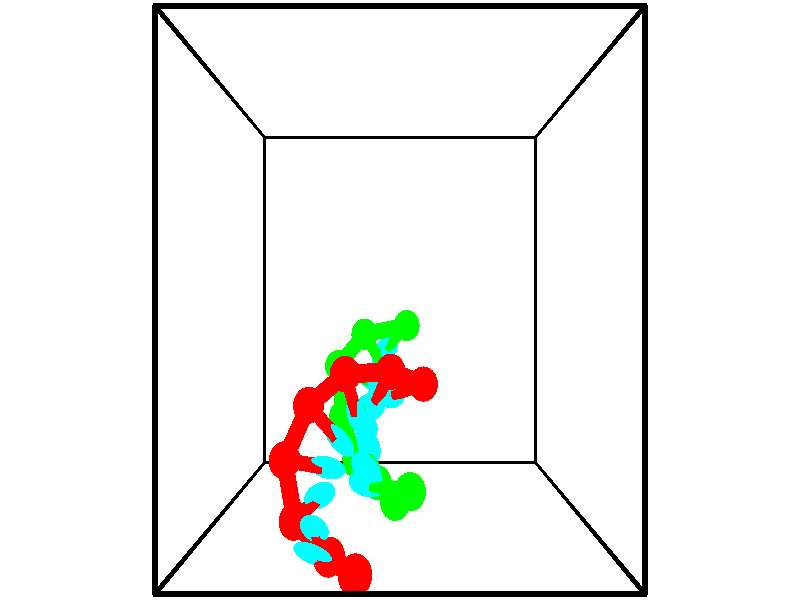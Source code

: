 // switches for output
#declare DRAW_BASES = 1; // possible values are 0, 1; only relevant for DNA ribbons
#declare DRAW_BASES_TYPE = 3; // possible values are 1, 2, 3; only relevant for DNA ribbons
#declare DRAW_FOG = 0; // set to 1 to enable fog

#include "colors.inc"

#include "transforms.inc"
background { rgb <1, 1, 1>}

#default {
   normal{
       ripples 0.25
       frequency 0.20
       turbulence 0.2
       lambda 5
   }
	finish {
		phong 0.1
		phong_size 40.
	}
}

// original window dimensions: 1024x640


// camera settings

camera {
	sky <-0, 1, 0>
	up <-0, 1, 0>
	right 1.6 * <1, 0, 0>
	location <2.5, 2.5, 11.1562>
	look_at <2.5, 2.5, 2.5>
	direction <0, 0, -8.6562>
	angle 67.0682
}


# declare cpy_camera_pos = <2.5, 2.5, 11.1562>;
# if (DRAW_FOG = 1)
fog {
	fog_type 2
	up vnormalize(cpy_camera_pos)
	color rgbt<1,1,1,0.3>
	distance 1e-5
	fog_alt 3e-3
	fog_offset 4
}
# end


// LIGHTS

# declare lum = 6;
global_settings {
	ambient_light rgb lum * <0.05, 0.05, 0.05>
	max_trace_level 15
}# declare cpy_direct_light_amount = 0.25;
light_source
{	1000 * <-1, -1, 1>,
	rgb lum * cpy_direct_light_amount
	parallel
}

light_source
{	1000 * <1, 1, -1>,
	rgb lum * cpy_direct_light_amount
	parallel
}

// strand 0

// nucleotide -1

// particle -1
sphere {
	<1.843517, -0.849732, 2.340613> 0.250000
	pigment { color rgbt <1,0,0,0> }
	no_shadow
}
cylinder {
	<1.509457, -0.664232, 2.458906>,  <1.309020, -0.552932, 2.529882>, 0.100000
	pigment { color rgbt <1,0,0,0> }
	no_shadow
}
cylinder {
	<1.509457, -0.664232, 2.458906>,  <1.843517, -0.849732, 2.340613>, 0.100000
	pigment { color rgbt <1,0,0,0> }
	no_shadow
}

// particle -1
sphere {
	<1.509457, -0.664232, 2.458906> 0.100000
	pigment { color rgbt <1,0,0,0> }
	no_shadow
}
sphere {
	0, 1
	scale<0.080000,0.200000,0.300000>
	matrix <0.133820, 0.692843, -0.708562,
		-0.533493, -0.552182, -0.640688,
		-0.835151, 0.463749, 0.295734,
		1.258911, -0.525107, 2.547626>
	pigment { color rgbt <0,1,1,0> }
	no_shadow
}
cylinder {
	<1.395125, -0.825860, 1.780341>,  <1.843517, -0.849732, 2.340613>, 0.130000
	pigment { color rgbt <1,0,0,0> }
	no_shadow
}

// nucleotide -1

// particle -1
sphere {
	<1.395125, -0.825860, 1.780341> 0.250000
	pigment { color rgbt <1,0,0,0> }
	no_shadow
}
cylinder {
	<1.303825, -0.536409, 2.040884>,  <1.249045, -0.362739, 2.197210>, 0.100000
	pigment { color rgbt <1,0,0,0> }
	no_shadow
}
cylinder {
	<1.303825, -0.536409, 2.040884>,  <1.395125, -0.825860, 1.780341>, 0.100000
	pigment { color rgbt <1,0,0,0> }
	no_shadow
}

// particle -1
sphere {
	<1.303825, -0.536409, 2.040884> 0.100000
	pigment { color rgbt <1,0,0,0> }
	no_shadow
}
sphere {
	0, 1
	scale<0.080000,0.200000,0.300000>
	matrix <0.029066, 0.673784, -0.738357,
		-0.973169, -0.149597, -0.174823,
		-0.228249, 0.723627, 0.651357,
		1.235350, -0.319321, 2.236291>
	pigment { color rgbt <0,1,1,0> }
	no_shadow
}
cylinder {
	<0.819124, -0.438408, 1.523284>,  <1.395125, -0.825860, 1.780341>, 0.130000
	pigment { color rgbt <1,0,0,0> }
	no_shadow
}

// nucleotide -1

// particle -1
sphere {
	<0.819124, -0.438408, 1.523284> 0.250000
	pigment { color rgbt <1,0,0,0> }
	no_shadow
}
cylinder {
	<1.072414, -0.195305, 1.714973>,  <1.224389, -0.049443, 1.829987>, 0.100000
	pigment { color rgbt <1,0,0,0> }
	no_shadow
}
cylinder {
	<1.072414, -0.195305, 1.714973>,  <0.819124, -0.438408, 1.523284>, 0.100000
	pigment { color rgbt <1,0,0,0> }
	no_shadow
}

// particle -1
sphere {
	<1.072414, -0.195305, 1.714973> 0.100000
	pigment { color rgbt <1,0,0,0> }
	no_shadow
}
sphere {
	0, 1
	scale<0.080000,0.200000,0.300000>
	matrix <0.002425, 0.617618, -0.786474,
		-0.773963, 0.499178, 0.389618,
		0.633226, 0.607757, 0.479224,
		1.262382, -0.012978, 1.858741>
	pigment { color rgbt <0,1,1,0> }
	no_shadow
}
cylinder {
	<0.643875, 0.354045, 1.450941>,  <0.819124, -0.438408, 1.523284>, 0.130000
	pigment { color rgbt <1,0,0,0> }
	no_shadow
}

// nucleotide -1

// particle -1
sphere {
	<0.643875, 0.354045, 1.450941> 0.250000
	pigment { color rgbt <1,0,0,0> }
	no_shadow
}
cylinder {
	<1.039207, 0.305052, 1.487158>,  <1.276407, 0.275656, 1.508888>, 0.100000
	pigment { color rgbt <1,0,0,0> }
	no_shadow
}
cylinder {
	<1.039207, 0.305052, 1.487158>,  <0.643875, 0.354045, 1.450941>, 0.100000
	pigment { color rgbt <1,0,0,0> }
	no_shadow
}

// particle -1
sphere {
	<1.039207, 0.305052, 1.487158> 0.100000
	pigment { color rgbt <1,0,0,0> }
	no_shadow
}
sphere {
	0, 1
	scale<0.080000,0.200000,0.300000>
	matrix <0.144641, 0.568394, -0.809942,
		0.047741, 0.813588, 0.579478,
		0.988332, -0.122484, 0.090543,
		1.335707, 0.268307, 1.514321>
	pigment { color rgbt <0,1,1,0> }
	no_shadow
}
cylinder {
	<1.005479, 1.066093, 1.290342>,  <0.643875, 0.354045, 1.450941>, 0.130000
	pigment { color rgbt <1,0,0,0> }
	no_shadow
}

// nucleotide -1

// particle -1
sphere {
	<1.005479, 1.066093, 1.290342> 0.250000
	pigment { color rgbt <1,0,0,0> }
	no_shadow
}
cylinder {
	<1.292194, 0.788027, 1.268583>,  <1.464224, 0.621187, 1.255528>, 0.100000
	pigment { color rgbt <1,0,0,0> }
	no_shadow
}
cylinder {
	<1.292194, 0.788027, 1.268583>,  <1.005479, 1.066093, 1.290342>, 0.100000
	pigment { color rgbt <1,0,0,0> }
	no_shadow
}

// particle -1
sphere {
	<1.292194, 0.788027, 1.268583> 0.100000
	pigment { color rgbt <1,0,0,0> }
	no_shadow
}
sphere {
	0, 1
	scale<0.080000,0.200000,0.300000>
	matrix <0.400566, 0.474366, -0.783916,
		0.570755, 0.540112, 0.618480,
		0.716788, -0.695166, -0.054397,
		1.507231, 0.579477, 1.252264>
	pigment { color rgbt <0,1,1,0> }
	no_shadow
}
cylinder {
	<1.596295, 1.485002, 1.234419>,  <1.005479, 1.066093, 1.290342>, 0.130000
	pigment { color rgbt <1,0,0,0> }
	no_shadow
}

// nucleotide -1

// particle -1
sphere {
	<1.596295, 1.485002, 1.234419> 0.250000
	pigment { color rgbt <1,0,0,0> }
	no_shadow
}
cylinder {
	<1.702862, 1.126961, 1.091415>,  <1.766802, 0.912136, 1.005613>, 0.100000
	pigment { color rgbt <1,0,0,0> }
	no_shadow
}
cylinder {
	<1.702862, 1.126961, 1.091415>,  <1.596295, 1.485002, 1.234419>, 0.100000
	pigment { color rgbt <1,0,0,0> }
	no_shadow
}

// particle -1
sphere {
	<1.702862, 1.126961, 1.091415> 0.100000
	pigment { color rgbt <1,0,0,0> }
	no_shadow
}
sphere {
	0, 1
	scale<0.080000,0.200000,0.300000>
	matrix <0.425874, 0.442061, -0.789438,
		0.864669, 0.058066, 0.498974,
		0.266416, -0.895103, -0.357508,
		1.782787, 0.858430, 0.984163>
	pigment { color rgbt <0,1,1,0> }
	no_shadow
}
cylinder {
	<2.342426, 1.501797, 1.082457>,  <1.596295, 1.485002, 1.234419>, 0.130000
	pigment { color rgbt <1,0,0,0> }
	no_shadow
}

// nucleotide -1

// particle -1
sphere {
	<2.342426, 1.501797, 1.082457> 0.250000
	pigment { color rgbt <1,0,0,0> }
	no_shadow
}
cylinder {
	<2.185825, 1.219795, 0.845917>,  <2.091865, 1.050594, 0.703992>, 0.100000
	pigment { color rgbt <1,0,0,0> }
	no_shadow
}
cylinder {
	<2.185825, 1.219795, 0.845917>,  <2.342426, 1.501797, 1.082457>, 0.100000
	pigment { color rgbt <1,0,0,0> }
	no_shadow
}

// particle -1
sphere {
	<2.185825, 1.219795, 0.845917> 0.100000
	pigment { color rgbt <1,0,0,0> }
	no_shadow
}
sphere {
	0, 1
	scale<0.080000,0.200000,0.300000>
	matrix <0.567816, 0.320612, -0.758151,
		0.724094, -0.632596, 0.274793,
		-0.391501, -0.705004, -0.591351,
		2.068375, 1.008294, 0.668511>
	pigment { color rgbt <0,1,1,0> }
	no_shadow
}
cylinder {
	<2.901522, 1.296342, 0.780399>,  <2.342426, 1.501797, 1.082457>, 0.130000
	pigment { color rgbt <1,0,0,0> }
	no_shadow
}

// nucleotide -1

// particle -1
sphere {
	<2.901522, 1.296342, 0.780399> 0.250000
	pigment { color rgbt <1,0,0,0> }
	no_shadow
}
cylinder {
	<2.583832, 1.177727, 0.568258>,  <2.393218, 1.106558, 0.440974>, 0.100000
	pigment { color rgbt <1,0,0,0> }
	no_shadow
}
cylinder {
	<2.583832, 1.177727, 0.568258>,  <2.901522, 1.296342, 0.780399>, 0.100000
	pigment { color rgbt <1,0,0,0> }
	no_shadow
}

// particle -1
sphere {
	<2.583832, 1.177727, 0.568258> 0.100000
	pigment { color rgbt <1,0,0,0> }
	no_shadow
}
sphere {
	0, 1
	scale<0.080000,0.200000,0.300000>
	matrix <0.469523, 0.254516, -0.845440,
		0.385690, -0.920481, -0.062910,
		-0.794224, -0.296540, -0.530352,
		2.345564, 1.088765, 0.409153>
	pigment { color rgbt <0,1,1,0> }
	no_shadow
}
// strand 1

// nucleotide -1

// particle -1
sphere {
	<2.627821, 2.088049, -0.519736> 0.250000
	pigment { color rgbt <0,1,0,0> }
	no_shadow
}
cylinder {
	<2.398514, 1.860097, -0.755227>,  <2.260930, 1.723326, -0.896522>, 0.100000
	pigment { color rgbt <0,1,0,0> }
	no_shadow
}
cylinder {
	<2.398514, 1.860097, -0.755227>,  <2.627821, 2.088049, -0.519736>, 0.100000
	pigment { color rgbt <0,1,0,0> }
	no_shadow
}

// particle -1
sphere {
	<2.398514, 1.860097, -0.755227> 0.100000
	pigment { color rgbt <0,1,0,0> }
	no_shadow
}
sphere {
	0, 1
	scale<0.080000,0.200000,0.300000>
	matrix <-0.150207, -0.633245, 0.759235,
		-0.805482, 0.523676, 0.277419,
		-0.573268, -0.569880, -0.588728,
		2.226533, 1.689133, -0.931845>
	pigment { color rgbt <0,1,1,0> }
	no_shadow
}
cylinder {
	<1.820130, 1.954148, -0.411300>,  <2.627821, 2.088049, -0.519736>, 0.130000
	pigment { color rgbt <0,1,0,0> }
	no_shadow
}

// nucleotide -1

// particle -1
sphere {
	<1.820130, 1.954148, -0.411300> 0.250000
	pigment { color rgbt <0,1,0,0> }
	no_shadow
}
cylinder {
	<2.026276, 1.645855, -0.561166>,  <2.149963, 1.460879, -0.651085>, 0.100000
	pigment { color rgbt <0,1,0,0> }
	no_shadow
}
cylinder {
	<2.026276, 1.645855, -0.561166>,  <1.820130, 1.954148, -0.411300>, 0.100000
	pigment { color rgbt <0,1,0,0> }
	no_shadow
}

// particle -1
sphere {
	<2.026276, 1.645855, -0.561166> 0.100000
	pigment { color rgbt <0,1,0,0> }
	no_shadow
}
sphere {
	0, 1
	scale<0.080000,0.200000,0.300000>
	matrix <-0.183967, -0.526502, 0.830031,
		-0.836993, -0.358841, -0.413129,
		0.515363, -0.770732, -0.374664,
		2.180885, 1.414635, -0.673565>
	pigment { color rgbt <0,1,1,0> }
	no_shadow
}
cylinder {
	<1.320977, 1.452529, -0.375500>,  <1.820130, 1.954148, -0.411300>, 0.130000
	pigment { color rgbt <0,1,0,0> }
	no_shadow
}

// nucleotide -1

// particle -1
sphere {
	<1.320977, 1.452529, -0.375500> 0.250000
	pigment { color rgbt <0,1,0,0> }
	no_shadow
}
cylinder {
	<1.694687, 1.313252, -0.344794>,  <1.918913, 1.229687, -0.326371>, 0.100000
	pigment { color rgbt <0,1,0,0> }
	no_shadow
}
cylinder {
	<1.694687, 1.313252, -0.344794>,  <1.320977, 1.452529, -0.375500>, 0.100000
	pigment { color rgbt <0,1,0,0> }
	no_shadow
}

// particle -1
sphere {
	<1.694687, 1.313252, -0.344794> 0.100000
	pigment { color rgbt <0,1,0,0> }
	no_shadow
}
sphere {
	0, 1
	scale<0.080000,0.200000,0.300000>
	matrix <-0.294637, -0.632687, 0.716168,
		-0.200794, -0.691716, -0.693693,
		0.934276, -0.348190, 0.076765,
		1.974970, 1.208795, -0.321765>
	pigment { color rgbt <0,1,1,0> }
	no_shadow
}
cylinder {
	<1.399627, 0.652508, -0.353975>,  <1.320977, 1.452529, -0.375500>, 0.130000
	pigment { color rgbt <0,1,0,0> }
	no_shadow
}

// nucleotide -1

// particle -1
sphere {
	<1.399627, 0.652508, -0.353975> 0.250000
	pigment { color rgbt <0,1,0,0> }
	no_shadow
}
cylinder {
	<1.712814, 0.782694, -0.141924>,  <1.900726, 0.860806, -0.014693>, 0.100000
	pigment { color rgbt <0,1,0,0> }
	no_shadow
}
cylinder {
	<1.712814, 0.782694, -0.141924>,  <1.399627, 0.652508, -0.353975>, 0.100000
	pigment { color rgbt <0,1,0,0> }
	no_shadow
}

// particle -1
sphere {
	<1.712814, 0.782694, -0.141924> 0.100000
	pigment { color rgbt <0,1,0,0> }
	no_shadow
}
sphere {
	0, 1
	scale<0.080000,0.200000,0.300000>
	matrix <-0.363233, -0.452631, 0.814363,
		0.504999, -0.830179, -0.236175,
		0.782968, 0.325466, 0.530127,
		1.947705, 0.880334, 0.017114>
	pigment { color rgbt <0,1,1,0> }
	no_shadow
}
cylinder {
	<1.672758, 0.002738, -0.074257>,  <1.399627, 0.652508, -0.353975>, 0.130000
	pigment { color rgbt <0,1,0,0> }
	no_shadow
}

// nucleotide -1

// particle -1
sphere {
	<1.672758, 0.002738, -0.074257> 0.250000
	pigment { color rgbt <0,1,0,0> }
	no_shadow
}
cylinder {
	<1.799133, 0.314337, 0.142389>,  <1.874958, 0.501296, 0.272377>, 0.100000
	pigment { color rgbt <0,1,0,0> }
	no_shadow
}
cylinder {
	<1.799133, 0.314337, 0.142389>,  <1.672758, 0.002738, -0.074257>, 0.100000
	pigment { color rgbt <0,1,0,0> }
	no_shadow
}

// particle -1
sphere {
	<1.799133, 0.314337, 0.142389> 0.100000
	pigment { color rgbt <0,1,0,0> }
	no_shadow
}
sphere {
	0, 1
	scale<0.080000,0.200000,0.300000>
	matrix <-0.273404, -0.471890, 0.838194,
		0.908534, -0.412897, 0.063893,
		0.315937, 0.778996, 0.541616,
		1.893914, 0.548036, 0.304874>
	pigment { color rgbt <0,1,1,0> }
	no_shadow
}
cylinder {
	<2.097778, -0.205773, 0.414919>,  <1.672758, 0.002738, -0.074257>, 0.130000
	pigment { color rgbt <0,1,0,0> }
	no_shadow
}

// nucleotide -1

// particle -1
sphere {
	<2.097778, -0.205773, 0.414919> 0.250000
	pigment { color rgbt <0,1,0,0> }
	no_shadow
}
cylinder {
	<2.022240, 0.134101, 0.611845>,  <1.976917, 0.338025, 0.730001>, 0.100000
	pigment { color rgbt <0,1,0,0> }
	no_shadow
}
cylinder {
	<2.022240, 0.134101, 0.611845>,  <2.097778, -0.205773, 0.414919>, 0.100000
	pigment { color rgbt <0,1,0,0> }
	no_shadow
}

// particle -1
sphere {
	<2.022240, 0.134101, 0.611845> 0.100000
	pigment { color rgbt <0,1,0,0> }
	no_shadow
}
sphere {
	0, 1
	scale<0.080000,0.200000,0.300000>
	matrix <-0.160398, -0.521292, 0.838169,
		0.968819, 0.079319, 0.234732,
		-0.188846, 0.849684, 0.492315,
		1.965586, 0.389006, 0.759539>
	pigment { color rgbt <0,1,1,0> }
	no_shadow
}
cylinder {
	<2.419255, -0.329955, 1.022468>,  <2.097778, -0.205773, 0.414919>, 0.130000
	pigment { color rgbt <0,1,0,0> }
	no_shadow
}

// nucleotide -1

// particle -1
sphere {
	<2.419255, -0.329955, 1.022468> 0.250000
	pigment { color rgbt <0,1,0,0> }
	no_shadow
}
cylinder {
	<2.146988, -0.046409, 1.096443>,  <1.983628, 0.123719, 1.140828>, 0.100000
	pigment { color rgbt <0,1,0,0> }
	no_shadow
}
cylinder {
	<2.146988, -0.046409, 1.096443>,  <2.419255, -0.329955, 1.022468>, 0.100000
	pigment { color rgbt <0,1,0,0> }
	no_shadow
}

// particle -1
sphere {
	<2.146988, -0.046409, 1.096443> 0.100000
	pigment { color rgbt <0,1,0,0> }
	no_shadow
}
sphere {
	0, 1
	scale<0.080000,0.200000,0.300000>
	matrix <-0.084690, -0.326888, 0.941261,
		0.727681, 0.625024, 0.282536,
		-0.680668, 0.708865, 0.184937,
		1.942788, 0.166250, 1.151924>
	pigment { color rgbt <0,1,1,0> }
	no_shadow
}
cylinder {
	<2.659376, -0.022347, 1.624505>,  <2.419255, -0.329955, 1.022468>, 0.130000
	pigment { color rgbt <0,1,0,0> }
	no_shadow
}

// nucleotide -1

// particle -1
sphere {
	<2.659376, -0.022347, 1.624505> 0.250000
	pigment { color rgbt <0,1,0,0> }
	no_shadow
}
cylinder {
	<2.266090, 0.024107, 1.568218>,  <2.030119, 0.051979, 1.534446>, 0.100000
	pigment { color rgbt <0,1,0,0> }
	no_shadow
}
cylinder {
	<2.266090, 0.024107, 1.568218>,  <2.659376, -0.022347, 1.624505>, 0.100000
	pigment { color rgbt <0,1,0,0> }
	no_shadow
}

// particle -1
sphere {
	<2.266090, 0.024107, 1.568218> 0.100000
	pigment { color rgbt <0,1,0,0> }
	no_shadow
}
sphere {
	0, 1
	scale<0.080000,0.200000,0.300000>
	matrix <-0.169449, -0.295290, 0.940261,
		0.067644, 0.948323, 0.310013,
		-0.983215, 0.116134, -0.140717,
		1.971126, 0.058947, 1.526003>
	pigment { color rgbt <0,1,1,0> }
	no_shadow
}
// box output
cylinder {
	<0.000000, 0.000000, 0.000000>,  <5.000000, 0.000000, 0.000000>, 0.025000
	pigment { color rgbt <0,0,0,0> }
	no_shadow
}
cylinder {
	<0.000000, 0.000000, 0.000000>,  <0.000000, 5.000000, 0.000000>, 0.025000
	pigment { color rgbt <0,0,0,0> }
	no_shadow
}
cylinder {
	<0.000000, 0.000000, 0.000000>,  <0.000000, 0.000000, 5.000000>, 0.025000
	pigment { color rgbt <0,0,0,0> }
	no_shadow
}
cylinder {
	<5.000000, 5.000000, 5.000000>,  <0.000000, 5.000000, 5.000000>, 0.025000
	pigment { color rgbt <0,0,0,0> }
	no_shadow
}
cylinder {
	<5.000000, 5.000000, 5.000000>,  <5.000000, 0.000000, 5.000000>, 0.025000
	pigment { color rgbt <0,0,0,0> }
	no_shadow
}
cylinder {
	<5.000000, 5.000000, 5.000000>,  <5.000000, 5.000000, 0.000000>, 0.025000
	pigment { color rgbt <0,0,0,0> }
	no_shadow
}
cylinder {
	<0.000000, 0.000000, 5.000000>,  <0.000000, 5.000000, 5.000000>, 0.025000
	pigment { color rgbt <0,0,0,0> }
	no_shadow
}
cylinder {
	<0.000000, 0.000000, 5.000000>,  <5.000000, 0.000000, 5.000000>, 0.025000
	pigment { color rgbt <0,0,0,0> }
	no_shadow
}
cylinder {
	<5.000000, 5.000000, 0.000000>,  <0.000000, 5.000000, 0.000000>, 0.025000
	pigment { color rgbt <0,0,0,0> }
	no_shadow
}
cylinder {
	<5.000000, 5.000000, 0.000000>,  <5.000000, 0.000000, 0.000000>, 0.025000
	pigment { color rgbt <0,0,0,0> }
	no_shadow
}
cylinder {
	<5.000000, 0.000000, 5.000000>,  <5.000000, 0.000000, 0.000000>, 0.025000
	pigment { color rgbt <0,0,0,0> }
	no_shadow
}
cylinder {
	<0.000000, 5.000000, 0.000000>,  <0.000000, 5.000000, 5.000000>, 0.025000
	pigment { color rgbt <0,0,0,0> }
	no_shadow
}
// end of box output
